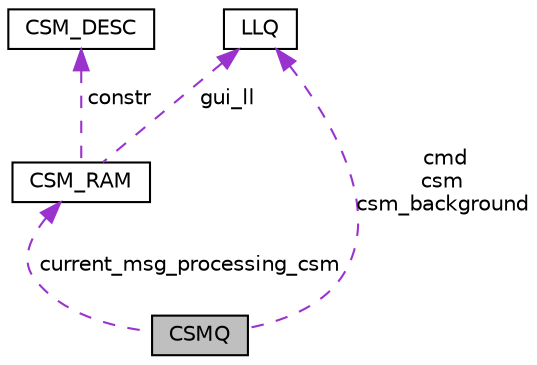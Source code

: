digraph "CSMQ"
{
 // LATEX_PDF_SIZE
  edge [fontname="Helvetica",fontsize="10",labelfontname="Helvetica",labelfontsize="10"];
  node [fontname="Helvetica",fontsize="10",shape=record];
  Node1 [label="CSMQ",height=0.2,width=0.4,color="black", fillcolor="grey75", style="filled", fontcolor="black",tooltip="Lists of the CSM."];
  Node2 -> Node1 [dir="back",color="darkorchid3",fontsize="10",style="dashed",label=" current_msg_processing_csm" ,fontname="Helvetica"];
  Node2 [label="CSM_RAM",height=0.2,width=0.4,color="black", fillcolor="white", style="filled",URL="$group___c_s_m.html#struct_c_s_m___r_a_m",tooltip="CSM object."];
  Node3 -> Node2 [dir="back",color="darkorchid3",fontsize="10",style="dashed",label=" constr" ,fontname="Helvetica"];
  Node3 [label="CSM_DESC",height=0.2,width=0.4,color="black", fillcolor="white", style="filled",URL="$group___c_s_m.html#struct_c_s_m___d_e_s_c",tooltip="CSM description."];
  Node4 -> Node2 [dir="back",color="darkorchid3",fontsize="10",style="dashed",label=" gui_ll" ,fontname="Helvetica"];
  Node4 [label="LLQ",height=0.2,width=0.4,color="black", fillcolor="white", style="filled",URL="$group___s_w_i_l_i_b.html#struct_l_l_q",tooltip="Linked-List header."];
  Node4 -> Node1 [dir="back",color="darkorchid3",fontsize="10",style="dashed",label=" cmd\ncsm\ncsm_background" ,fontname="Helvetica"];
}
